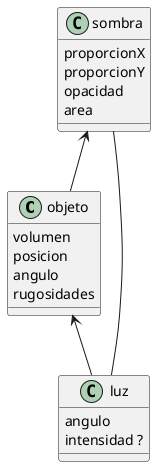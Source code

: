 @startuml Sombra y objeto

class objeto {
  volumen
  posicion
  angulo
  rugosidades
}

class sombra {
  proporcionX
  proporcionY
  opacidad
  area
}

class luz {
  angulo
  intensidad ?
}

sombra <-- objeto
objeto <-- luz
sombra -- luz

@enduml